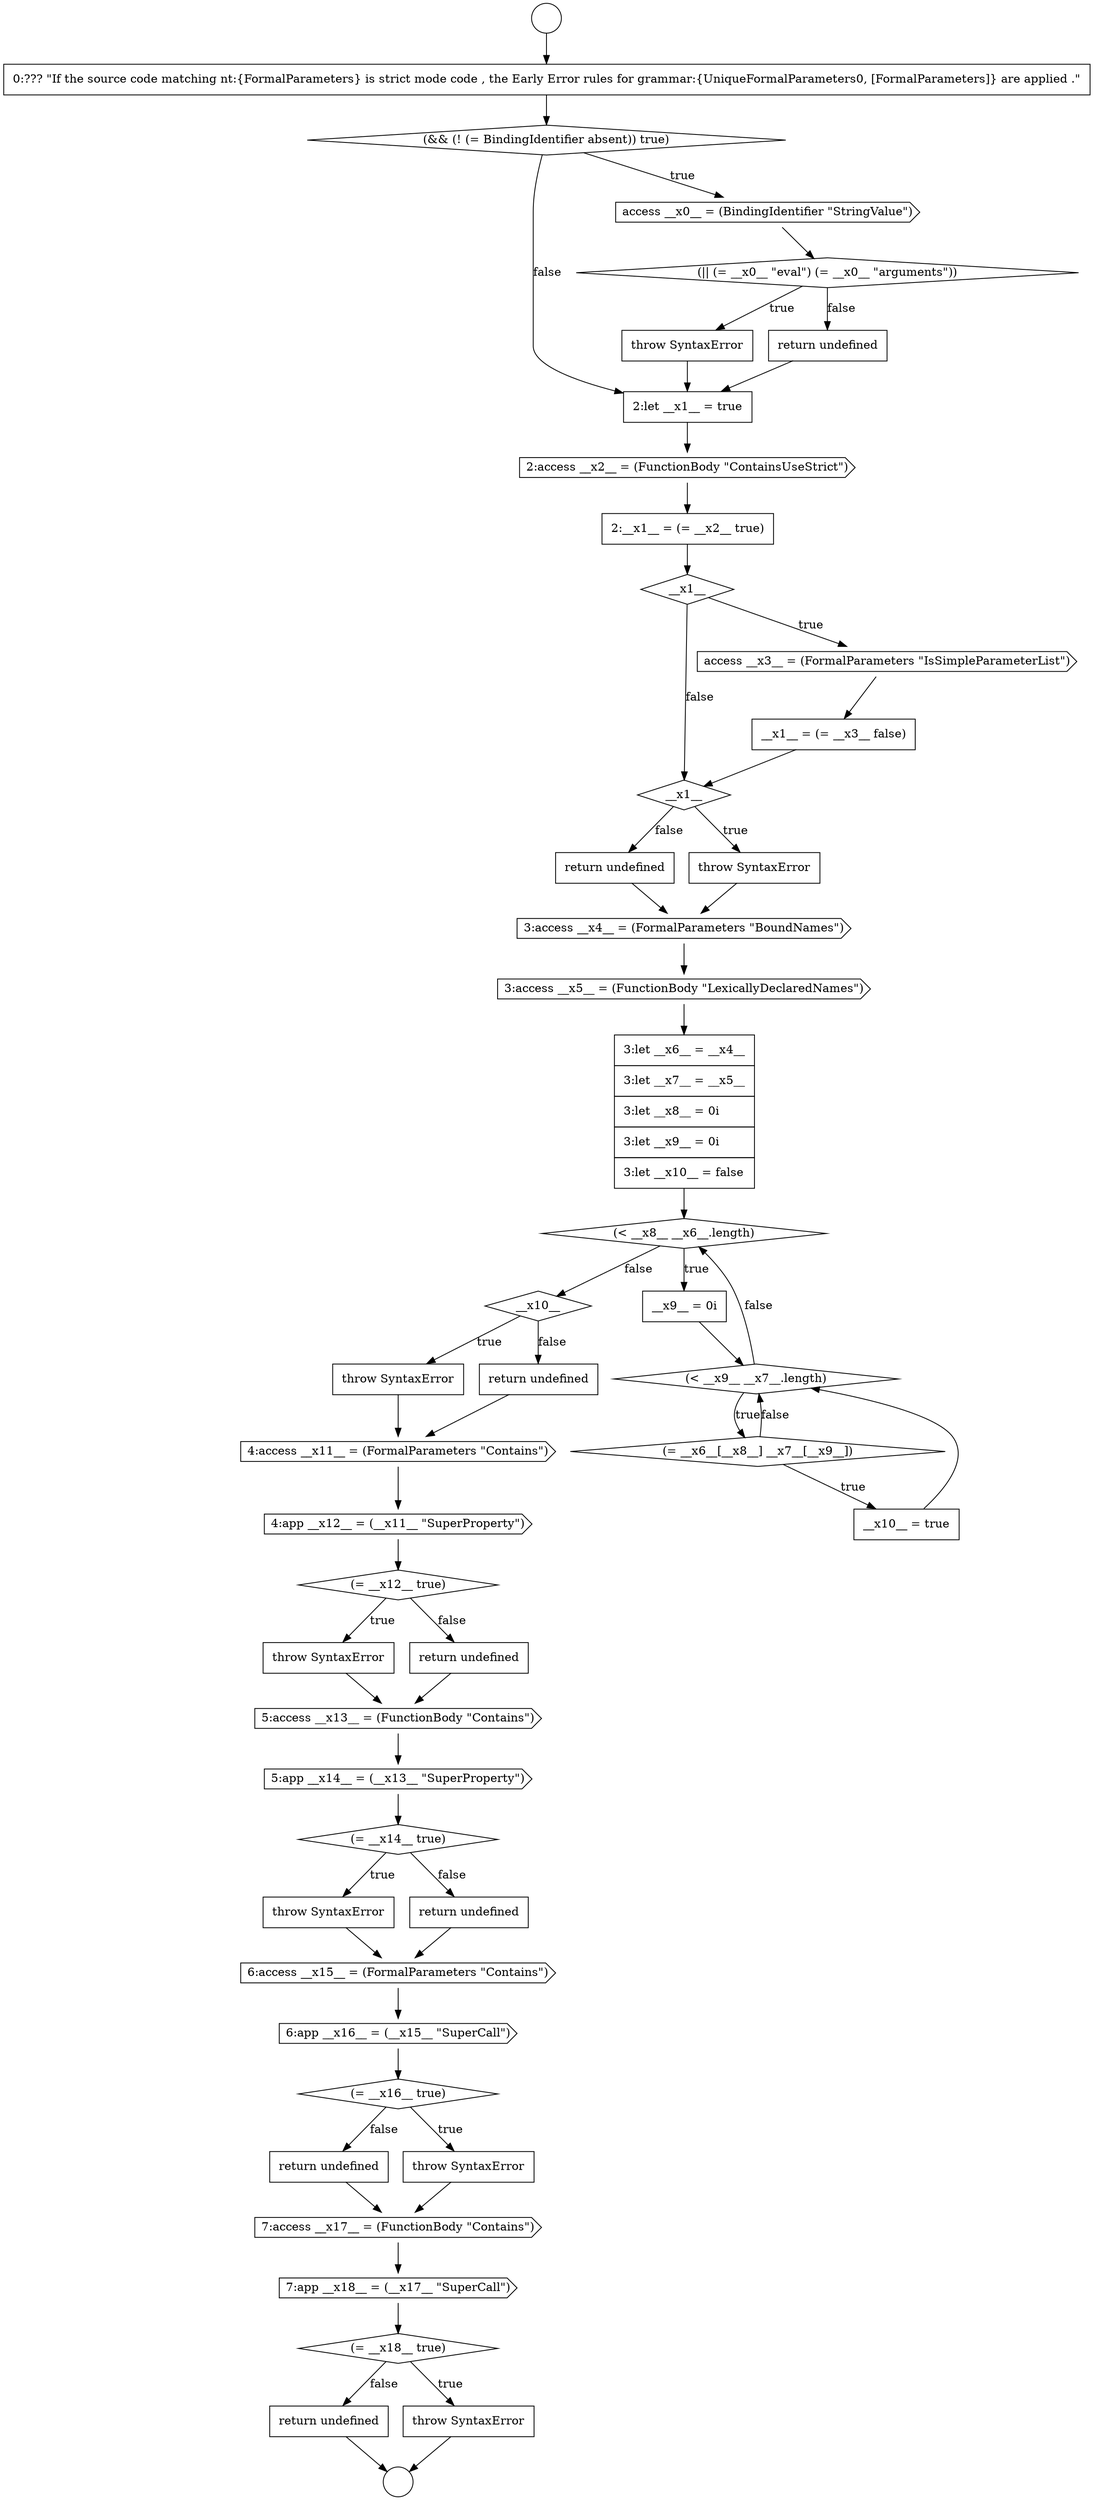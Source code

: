 digraph {
  node20488 [shape=circle label=" " color="black" fillcolor="white" style=filled]
  node20494 [shape=none, margin=0, label=<<font color="black">
    <table border="0" cellborder="1" cellspacing="0" cellpadding="10">
      <tr><td align="left">throw SyntaxError</td></tr>
    </table>
  </font>> color="black" fillcolor="white" style=filled]
  node20499 [shape=diamond, label=<<font color="black">__x1__</font>> color="black" fillcolor="white" style=filled]
  node20530 [shape=none, margin=0, label=<<font color="black">
    <table border="0" cellborder="1" cellspacing="0" cellpadding="10">
      <tr><td align="left">return undefined</td></tr>
    </table>
  </font>> color="black" fillcolor="white" style=filled]
  node20504 [shape=none, margin=0, label=<<font color="black">
    <table border="0" cellborder="1" cellspacing="0" cellpadding="10">
      <tr><td align="left">return undefined</td></tr>
    </table>
  </font>> color="black" fillcolor="white" style=filled]
  node20513 [shape=diamond, label=<<font color="black">__x10__</font>> color="black" fillcolor="white" style=filled]
  node20490 [shape=none, margin=0, label=<<font color="black">
    <table border="0" cellborder="1" cellspacing="0" cellpadding="10">
      <tr><td align="left">0:??? &quot;If the source code matching nt:{FormalParameters} is strict mode code , the Early Error rules for grammar:{UniqueFormalParameters0, [FormalParameters]} are applied .&quot;</td></tr>
    </table>
  </font>> color="black" fillcolor="white" style=filled]
  node20519 [shape=none, margin=0, label=<<font color="black">
    <table border="0" cellborder="1" cellspacing="0" cellpadding="10">
      <tr><td align="left">throw SyntaxError</td></tr>
    </table>
  </font>> color="black" fillcolor="white" style=filled]
  node20502 [shape=diamond, label=<<font color="black">__x1__</font>> color="black" fillcolor="white" style=filled]
  node20498 [shape=none, margin=0, label=<<font color="black">
    <table border="0" cellborder="1" cellspacing="0" cellpadding="10">
      <tr><td align="left">2:__x1__ = (= __x2__ true)</td></tr>
    </table>
  </font>> color="black" fillcolor="white" style=filled]
  node20535 [shape=none, margin=0, label=<<font color="black">
    <table border="0" cellborder="1" cellspacing="0" cellpadding="10">
      <tr><td align="left">return undefined</td></tr>
    </table>
  </font>> color="black" fillcolor="white" style=filled]
  node20505 [shape=cds, label=<<font color="black">3:access __x4__ = (FormalParameters &quot;BoundNames&quot;)</font>> color="black" fillcolor="white" style=filled]
  node20503 [shape=none, margin=0, label=<<font color="black">
    <table border="0" cellborder="1" cellspacing="0" cellpadding="10">
      <tr><td align="left">throw SyntaxError</td></tr>
    </table>
  </font>> color="black" fillcolor="white" style=filled]
  node20516 [shape=cds, label=<<font color="black">4:access __x11__ = (FormalParameters &quot;Contains&quot;)</font>> color="black" fillcolor="white" style=filled]
  node20527 [shape=cds, label=<<font color="black">6:app __x16__ = (__x15__ &quot;SuperCall&quot;)</font>> color="black" fillcolor="white" style=filled]
  node20520 [shape=none, margin=0, label=<<font color="black">
    <table border="0" cellborder="1" cellspacing="0" cellpadding="10">
      <tr><td align="left">return undefined</td></tr>
    </table>
  </font>> color="black" fillcolor="white" style=filled]
  node20534 [shape=none, margin=0, label=<<font color="black">
    <table border="0" cellborder="1" cellspacing="0" cellpadding="10">
      <tr><td align="left">throw SyntaxError</td></tr>
    </table>
  </font>> color="black" fillcolor="white" style=filled]
  node20524 [shape=none, margin=0, label=<<font color="black">
    <table border="0" cellborder="1" cellspacing="0" cellpadding="10">
      <tr><td align="left">throw SyntaxError</td></tr>
    </table>
  </font>> color="black" fillcolor="white" style=filled]
  node20507 [shape=none, margin=0, label=<<font color="black">
    <table border="0" cellborder="1" cellspacing="0" cellpadding="10">
      <tr><td align="left">3:let __x6__ = __x4__</td></tr>
      <tr><td align="left">3:let __x7__ = __x5__</td></tr>
      <tr><td align="left">3:let __x8__ = 0i</td></tr>
      <tr><td align="left">3:let __x9__ = 0i</td></tr>
      <tr><td align="left">3:let __x10__ = false</td></tr>
    </table>
  </font>> color="black" fillcolor="white" style=filled]
  node20511 [shape=diamond, label=<<font color="black">(= __x6__[__x8__] __x7__[__x9__])</font>> color="black" fillcolor="white" style=filled]
  node20508 [shape=diamond, label=<<font color="black">(&lt; __x8__ __x6__.length)</font>> color="black" fillcolor="white" style=filled]
  node20533 [shape=diamond, label=<<font color="black">(= __x18__ true)</font>> color="black" fillcolor="white" style=filled]
  node20528 [shape=diamond, label=<<font color="black">(= __x16__ true)</font>> color="black" fillcolor="white" style=filled]
  node20500 [shape=cds, label=<<font color="black">access __x3__ = (FormalParameters &quot;IsSimpleParameterList&quot;)</font>> color="black" fillcolor="white" style=filled]
  node20517 [shape=cds, label=<<font color="black">4:app __x12__ = (__x11__ &quot;SuperProperty&quot;)</font>> color="black" fillcolor="white" style=filled]
  node20521 [shape=cds, label=<<font color="black">5:access __x13__ = (FunctionBody &quot;Contains&quot;)</font>> color="black" fillcolor="white" style=filled]
  node20493 [shape=diamond, label=<<font color="black">(|| (= __x0__ &quot;eval&quot;) (= __x0__ &quot;arguments&quot;))</font>> color="black" fillcolor="white" style=filled]
  node20529 [shape=none, margin=0, label=<<font color="black">
    <table border="0" cellborder="1" cellspacing="0" cellpadding="10">
      <tr><td align="left">throw SyntaxError</td></tr>
    </table>
  </font>> color="black" fillcolor="white" style=filled]
  node20510 [shape=diamond, label=<<font color="black">(&lt; __x9__ __x7__.length)</font>> color="black" fillcolor="white" style=filled]
  node20501 [shape=none, margin=0, label=<<font color="black">
    <table border="0" cellborder="1" cellspacing="0" cellpadding="10">
      <tr><td align="left">__x1__ = (= __x3__ false)</td></tr>
    </table>
  </font>> color="black" fillcolor="white" style=filled]
  node20518 [shape=diamond, label=<<font color="black">(= __x12__ true)</font>> color="black" fillcolor="white" style=filled]
  node20497 [shape=cds, label=<<font color="black">2:access __x2__ = (FunctionBody &quot;ContainsUseStrict&quot;)</font>> color="black" fillcolor="white" style=filled]
  node20522 [shape=cds, label=<<font color="black">5:app __x14__ = (__x13__ &quot;SuperProperty&quot;)</font>> color="black" fillcolor="white" style=filled]
  node20514 [shape=none, margin=0, label=<<font color="black">
    <table border="0" cellborder="1" cellspacing="0" cellpadding="10">
      <tr><td align="left">throw SyntaxError</td></tr>
    </table>
  </font>> color="black" fillcolor="white" style=filled]
  node20525 [shape=none, margin=0, label=<<font color="black">
    <table border="0" cellborder="1" cellspacing="0" cellpadding="10">
      <tr><td align="left">return undefined</td></tr>
    </table>
  </font>> color="black" fillcolor="white" style=filled]
  node20526 [shape=cds, label=<<font color="black">6:access __x15__ = (FormalParameters &quot;Contains&quot;)</font>> color="black" fillcolor="white" style=filled]
  node20509 [shape=none, margin=0, label=<<font color="black">
    <table border="0" cellborder="1" cellspacing="0" cellpadding="10">
      <tr><td align="left">__x9__ = 0i</td></tr>
    </table>
  </font>> color="black" fillcolor="white" style=filled]
  node20532 [shape=cds, label=<<font color="black">7:app __x18__ = (__x17__ &quot;SuperCall&quot;)</font>> color="black" fillcolor="white" style=filled]
  node20496 [shape=none, margin=0, label=<<font color="black">
    <table border="0" cellborder="1" cellspacing="0" cellpadding="10">
      <tr><td align="left">2:let __x1__ = true</td></tr>
    </table>
  </font>> color="black" fillcolor="white" style=filled]
  node20506 [shape=cds, label=<<font color="black">3:access __x5__ = (FunctionBody &quot;LexicallyDeclaredNames&quot;)</font>> color="black" fillcolor="white" style=filled]
  node20489 [shape=circle label=" " color="black" fillcolor="white" style=filled]
  node20491 [shape=diamond, label=<<font color="black">(&amp;&amp; (! (= BindingIdentifier absent)) true)</font>> color="black" fillcolor="white" style=filled]
  node20523 [shape=diamond, label=<<font color="black">(= __x14__ true)</font>> color="black" fillcolor="white" style=filled]
  node20495 [shape=none, margin=0, label=<<font color="black">
    <table border="0" cellborder="1" cellspacing="0" cellpadding="10">
      <tr><td align="left">return undefined</td></tr>
    </table>
  </font>> color="black" fillcolor="white" style=filled]
  node20492 [shape=cds, label=<<font color="black">access __x0__ = (BindingIdentifier &quot;StringValue&quot;)</font>> color="black" fillcolor="white" style=filled]
  node20515 [shape=none, margin=0, label=<<font color="black">
    <table border="0" cellborder="1" cellspacing="0" cellpadding="10">
      <tr><td align="left">return undefined</td></tr>
    </table>
  </font>> color="black" fillcolor="white" style=filled]
  node20512 [shape=none, margin=0, label=<<font color="black">
    <table border="0" cellborder="1" cellspacing="0" cellpadding="10">
      <tr><td align="left">__x10__ = true</td></tr>
    </table>
  </font>> color="black" fillcolor="white" style=filled]
  node20531 [shape=cds, label=<<font color="black">7:access __x17__ = (FunctionBody &quot;Contains&quot;)</font>> color="black" fillcolor="white" style=filled]
  node20530 -> node20531 [ color="black"]
  node20526 -> node20527 [ color="black"]
  node20497 -> node20498 [ color="black"]
  node20509 -> node20510 [ color="black"]
  node20505 -> node20506 [ color="black"]
  node20516 -> node20517 [ color="black"]
  node20512 -> node20510 [ color="black"]
  node20506 -> node20507 [ color="black"]
  node20504 -> node20505 [ color="black"]
  node20492 -> node20493 [ color="black"]
  node20488 -> node20490 [ color="black"]
  node20529 -> node20531 [ color="black"]
  node20519 -> node20521 [ color="black"]
  node20528 -> node20529 [label=<<font color="black">true</font>> color="black"]
  node20528 -> node20530 [label=<<font color="black">false</font>> color="black"]
  node20524 -> node20526 [ color="black"]
  node20531 -> node20532 [ color="black"]
  node20493 -> node20494 [label=<<font color="black">true</font>> color="black"]
  node20493 -> node20495 [label=<<font color="black">false</font>> color="black"]
  node20499 -> node20500 [label=<<font color="black">true</font>> color="black"]
  node20499 -> node20502 [label=<<font color="black">false</font>> color="black"]
  node20490 -> node20491 [ color="black"]
  node20496 -> node20497 [ color="black"]
  node20515 -> node20516 [ color="black"]
  node20508 -> node20509 [label=<<font color="black">true</font>> color="black"]
  node20508 -> node20513 [label=<<font color="black">false</font>> color="black"]
  node20532 -> node20533 [ color="black"]
  node20521 -> node20522 [ color="black"]
  node20527 -> node20528 [ color="black"]
  node20513 -> node20514 [label=<<font color="black">true</font>> color="black"]
  node20513 -> node20515 [label=<<font color="black">false</font>> color="black"]
  node20510 -> node20511 [label=<<font color="black">true</font>> color="black"]
  node20510 -> node20508 [label=<<font color="black">false</font>> color="black"]
  node20511 -> node20512 [label=<<font color="black">true</font>> color="black"]
  node20511 -> node20510 [label=<<font color="black">false</font>> color="black"]
  node20534 -> node20489 [ color="black"]
  node20491 -> node20492 [label=<<font color="black">true</font>> color="black"]
  node20491 -> node20496 [label=<<font color="black">false</font>> color="black"]
  node20535 -> node20489 [ color="black"]
  node20494 -> node20496 [ color="black"]
  node20525 -> node20526 [ color="black"]
  node20514 -> node20516 [ color="black"]
  node20498 -> node20499 [ color="black"]
  node20517 -> node20518 [ color="black"]
  node20518 -> node20519 [label=<<font color="black">true</font>> color="black"]
  node20518 -> node20520 [label=<<font color="black">false</font>> color="black"]
  node20502 -> node20503 [label=<<font color="black">true</font>> color="black"]
  node20502 -> node20504 [label=<<font color="black">false</font>> color="black"]
  node20501 -> node20502 [ color="black"]
  node20507 -> node20508 [ color="black"]
  node20495 -> node20496 [ color="black"]
  node20503 -> node20505 [ color="black"]
  node20520 -> node20521 [ color="black"]
  node20500 -> node20501 [ color="black"]
  node20522 -> node20523 [ color="black"]
  node20533 -> node20534 [label=<<font color="black">true</font>> color="black"]
  node20533 -> node20535 [label=<<font color="black">false</font>> color="black"]
  node20523 -> node20524 [label=<<font color="black">true</font>> color="black"]
  node20523 -> node20525 [label=<<font color="black">false</font>> color="black"]
}

